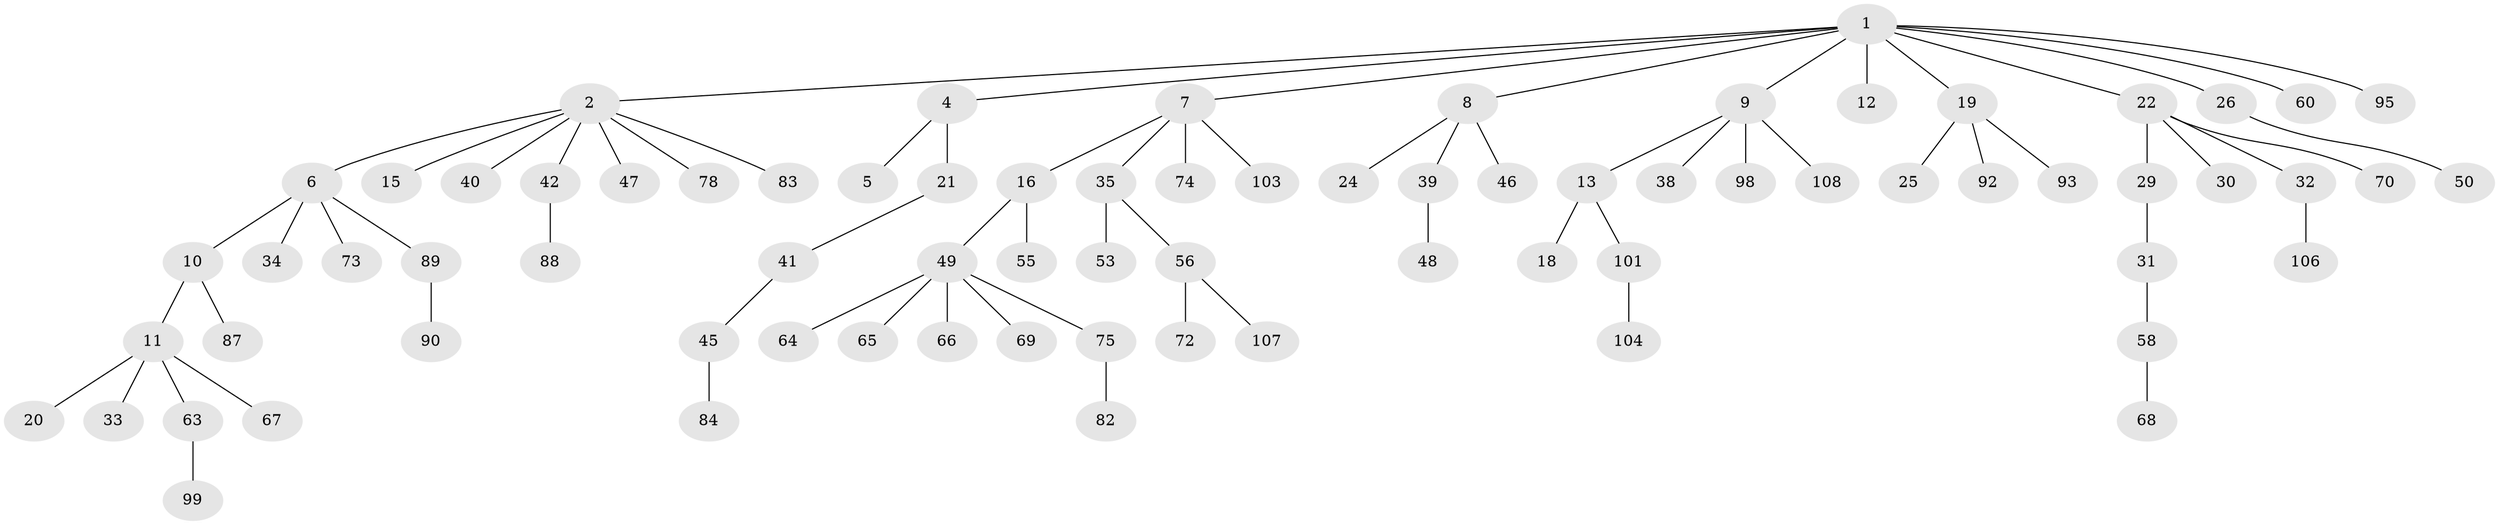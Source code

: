 // original degree distribution, {8: 0.009259259259259259, 5: 0.05555555555555555, 3: 0.12037037037037036, 1: 0.5462962962962963, 6: 0.027777777777777776, 4: 0.037037037037037035, 2: 0.2037037037037037}
// Generated by graph-tools (version 1.1) at 2025/11/02/27/25 16:11:28]
// undirected, 76 vertices, 75 edges
graph export_dot {
graph [start="1"]
  node [color=gray90,style=filled];
  1 [super="+3"];
  2 [super="+14"];
  4 [super="+17"];
  5;
  6 [super="+43"];
  7 [super="+100"];
  8 [super="+51"];
  9 [super="+36"];
  10 [super="+77"];
  11 [super="+96"];
  12;
  13 [super="+44"];
  15 [super="+23"];
  16 [super="+27"];
  18;
  19 [super="+52"];
  20;
  21 [super="+62"];
  22 [super="+28"];
  24 [super="+79"];
  25;
  26 [super="+102"];
  29;
  30;
  31 [super="+81"];
  32 [super="+71"];
  33;
  34;
  35 [super="+37"];
  38;
  39 [super="+54"];
  40 [super="+85"];
  41;
  42;
  45 [super="+76"];
  46;
  47;
  48;
  49 [super="+59"];
  50;
  53 [super="+57"];
  55;
  56 [super="+61"];
  58 [super="+94"];
  60;
  63 [super="+86"];
  64;
  65;
  66;
  67;
  68;
  69 [super="+91"];
  70;
  72;
  73 [super="+80"];
  74;
  75;
  78;
  82;
  83;
  84;
  87 [super="+97"];
  88;
  89;
  90 [super="+105"];
  92;
  93;
  95;
  98;
  99;
  101;
  103;
  104;
  106;
  107;
  108;
  1 -- 2;
  1 -- 7;
  1 -- 8;
  1 -- 9;
  1 -- 26;
  1 -- 60;
  1 -- 95;
  1 -- 19;
  1 -- 4;
  1 -- 22;
  1 -- 12;
  2 -- 6;
  2 -- 47;
  2 -- 83;
  2 -- 40;
  2 -- 42;
  2 -- 78;
  2 -- 15;
  4 -- 5;
  4 -- 21;
  6 -- 10;
  6 -- 34;
  6 -- 89;
  6 -- 73;
  7 -- 16;
  7 -- 35;
  7 -- 74;
  7 -- 103;
  8 -- 24;
  8 -- 39;
  8 -- 46;
  9 -- 13;
  9 -- 108;
  9 -- 98;
  9 -- 38;
  10 -- 11;
  10 -- 87;
  11 -- 20;
  11 -- 33;
  11 -- 63;
  11 -- 67;
  13 -- 18;
  13 -- 101;
  16 -- 49;
  16 -- 55;
  19 -- 25;
  19 -- 92;
  19 -- 93;
  21 -- 41;
  22 -- 29;
  22 -- 30;
  22 -- 32;
  22 -- 70;
  26 -- 50;
  29 -- 31;
  31 -- 58;
  32 -- 106;
  35 -- 53;
  35 -- 56;
  39 -- 48;
  41 -- 45;
  42 -- 88;
  45 -- 84;
  49 -- 64;
  49 -- 66;
  49 -- 69;
  49 -- 65;
  49 -- 75;
  56 -- 72;
  56 -- 107;
  58 -- 68;
  63 -- 99;
  75 -- 82;
  89 -- 90;
  101 -- 104;
}
